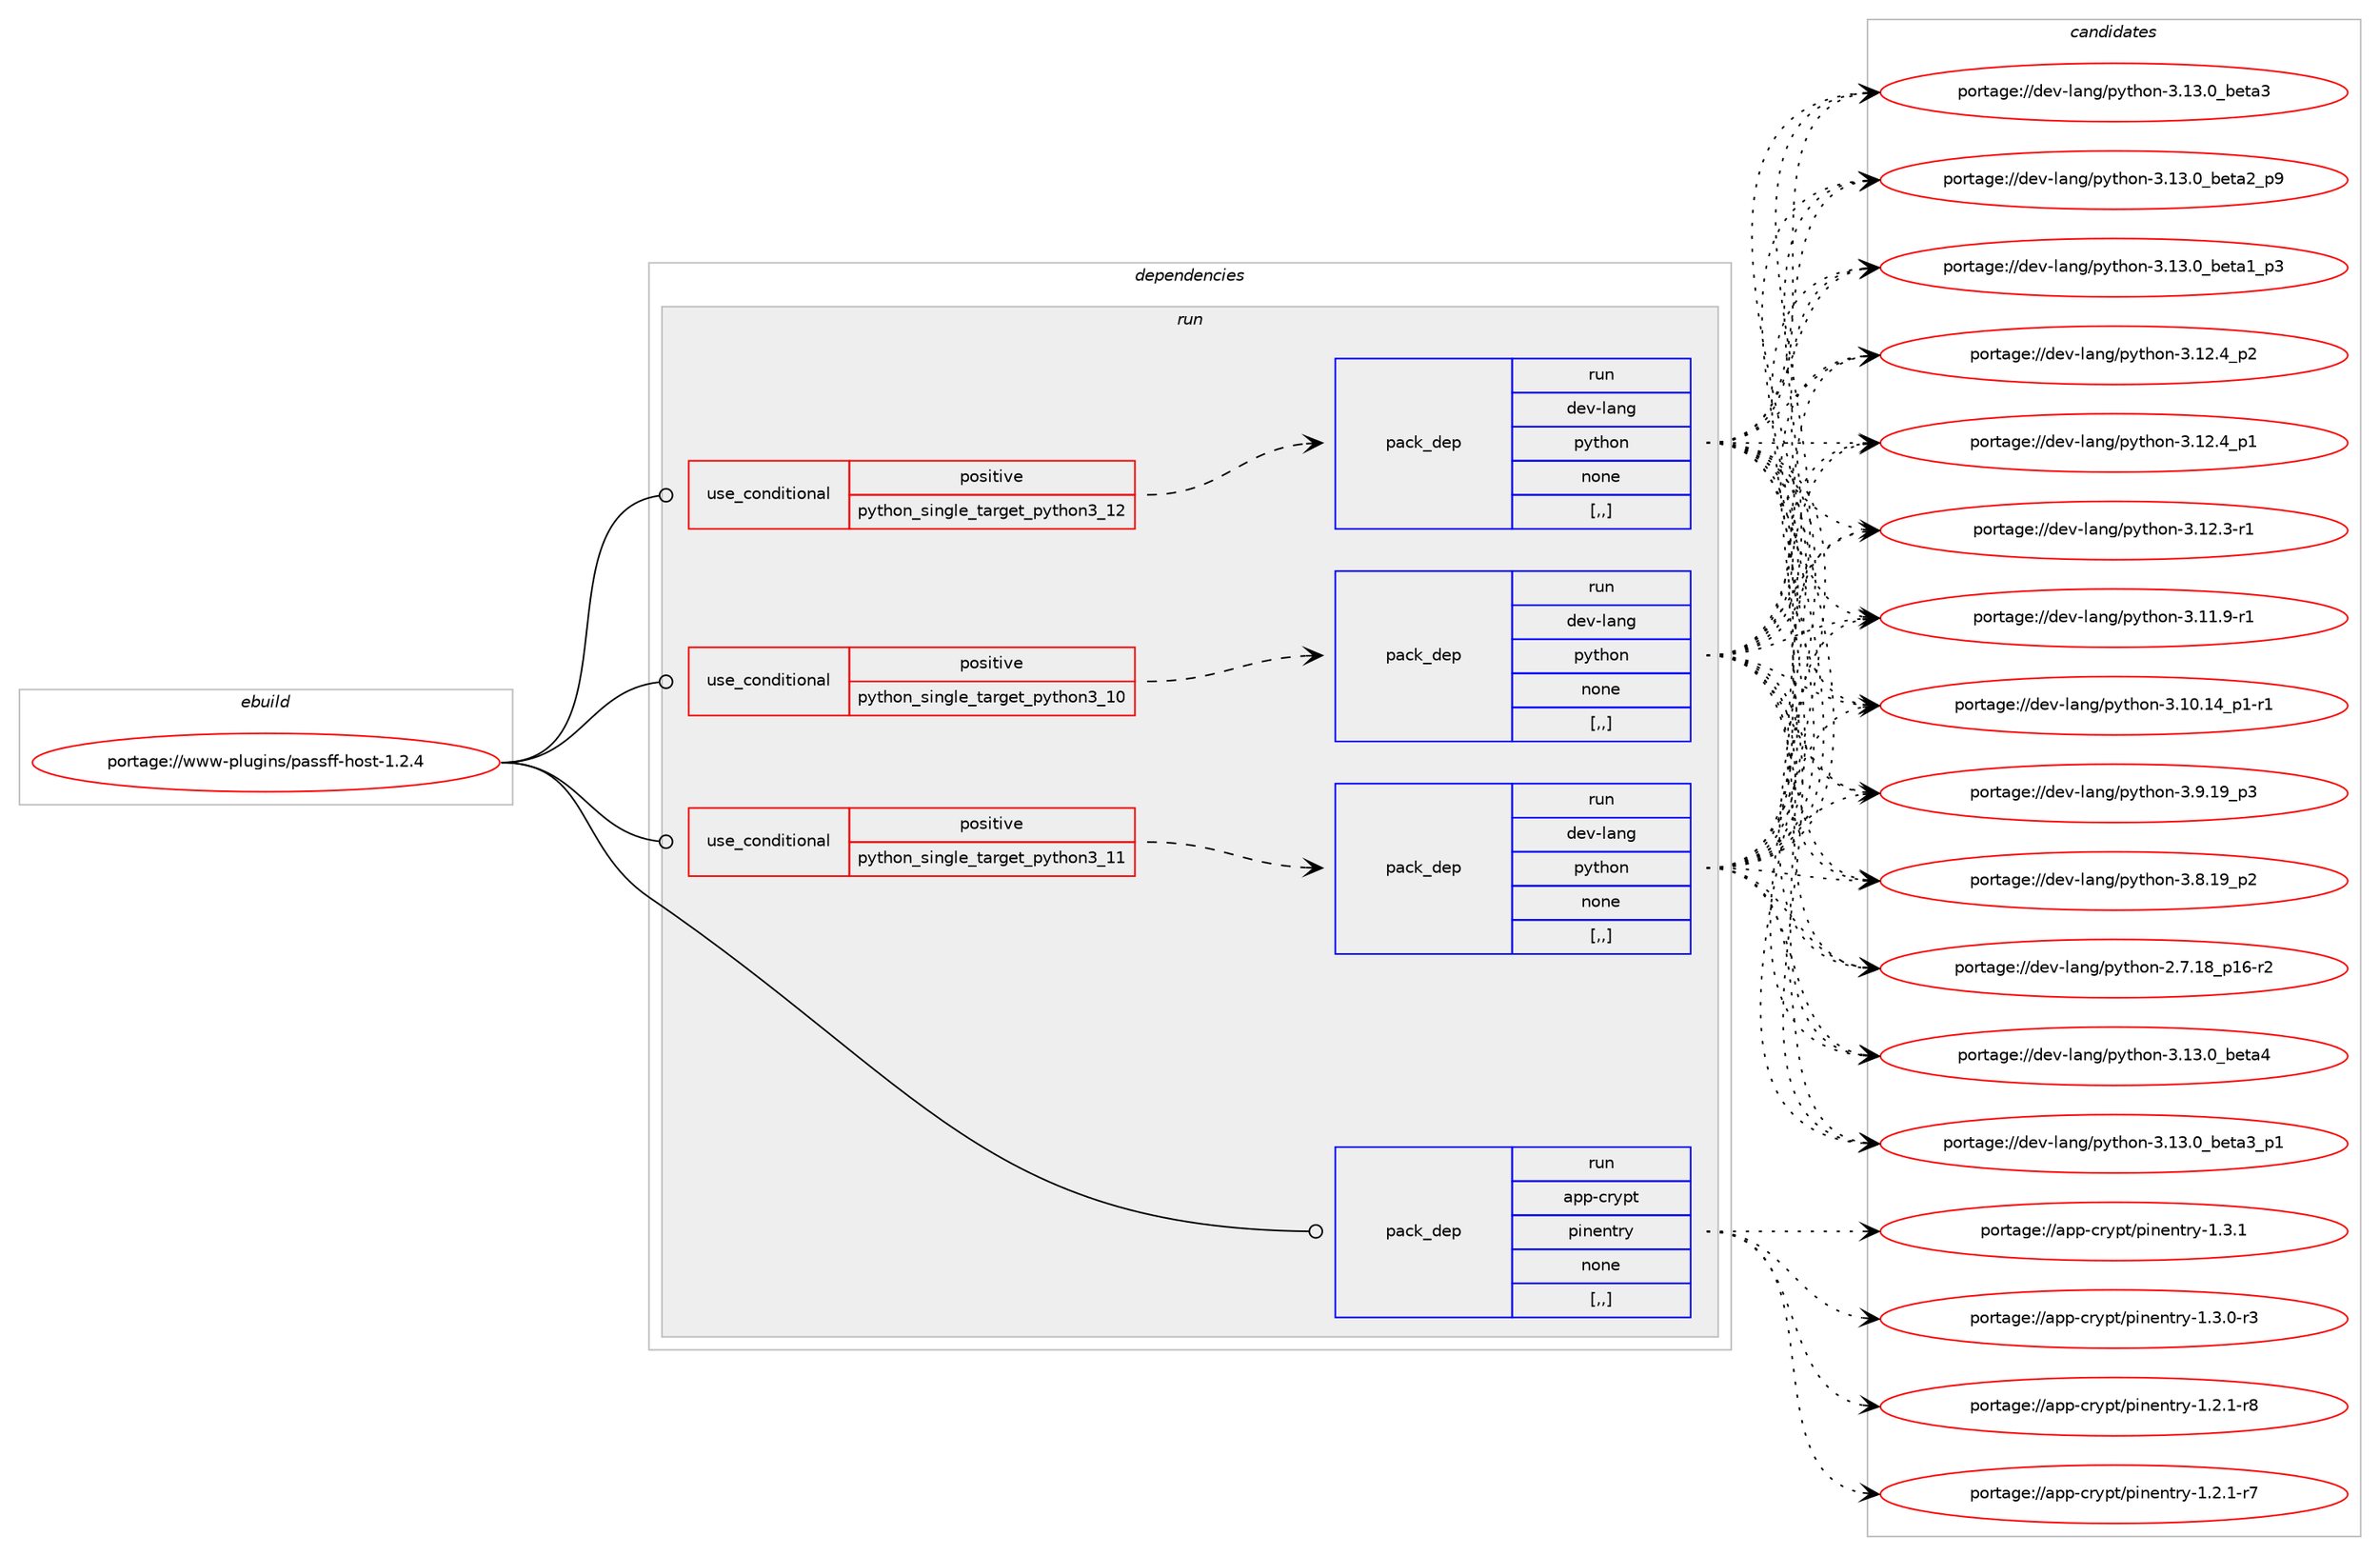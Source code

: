 digraph prolog {

# *************
# Graph options
# *************

newrank=true;
concentrate=true;
compound=true;
graph [rankdir=LR,fontname=Helvetica,fontsize=10,ranksep=1.5];#, ranksep=2.5, nodesep=0.2];
edge  [arrowhead=vee];
node  [fontname=Helvetica,fontsize=10];

# **********
# The ebuild
# **********

subgraph cluster_leftcol {
color=gray;
label=<<i>ebuild</i>>;
id [label="portage://www-plugins/passff-host-1.2.4", color=red, width=4, href="../www-plugins/passff-host-1.2.4.svg"];
}

# ****************
# The dependencies
# ****************

subgraph cluster_midcol {
color=gray;
label=<<i>dependencies</i>>;
subgraph cluster_compile {
fillcolor="#eeeeee";
style=filled;
label=<<i>compile</i>>;
}
subgraph cluster_compileandrun {
fillcolor="#eeeeee";
style=filled;
label=<<i>compile and run</i>>;
}
subgraph cluster_run {
fillcolor="#eeeeee";
style=filled;
label=<<i>run</i>>;
subgraph cond120410 {
dependency452610 [label=<<TABLE BORDER="0" CELLBORDER="1" CELLSPACING="0" CELLPADDING="4"><TR><TD ROWSPAN="3" CELLPADDING="10">use_conditional</TD></TR><TR><TD>positive</TD></TR><TR><TD>python_single_target_python3_10</TD></TR></TABLE>>, shape=none, color=red];
subgraph pack328837 {
dependency452611 [label=<<TABLE BORDER="0" CELLBORDER="1" CELLSPACING="0" CELLPADDING="4" WIDTH="220"><TR><TD ROWSPAN="6" CELLPADDING="30">pack_dep</TD></TR><TR><TD WIDTH="110">run</TD></TR><TR><TD>dev-lang</TD></TR><TR><TD>python</TD></TR><TR><TD>none</TD></TR><TR><TD>[,,]</TD></TR></TABLE>>, shape=none, color=blue];
}
dependency452610:e -> dependency452611:w [weight=20,style="dashed",arrowhead="vee"];
}
id:e -> dependency452610:w [weight=20,style="solid",arrowhead="odot"];
subgraph cond120411 {
dependency452612 [label=<<TABLE BORDER="0" CELLBORDER="1" CELLSPACING="0" CELLPADDING="4"><TR><TD ROWSPAN="3" CELLPADDING="10">use_conditional</TD></TR><TR><TD>positive</TD></TR><TR><TD>python_single_target_python3_11</TD></TR></TABLE>>, shape=none, color=red];
subgraph pack328838 {
dependency452613 [label=<<TABLE BORDER="0" CELLBORDER="1" CELLSPACING="0" CELLPADDING="4" WIDTH="220"><TR><TD ROWSPAN="6" CELLPADDING="30">pack_dep</TD></TR><TR><TD WIDTH="110">run</TD></TR><TR><TD>dev-lang</TD></TR><TR><TD>python</TD></TR><TR><TD>none</TD></TR><TR><TD>[,,]</TD></TR></TABLE>>, shape=none, color=blue];
}
dependency452612:e -> dependency452613:w [weight=20,style="dashed",arrowhead="vee"];
}
id:e -> dependency452612:w [weight=20,style="solid",arrowhead="odot"];
subgraph cond120412 {
dependency452614 [label=<<TABLE BORDER="0" CELLBORDER="1" CELLSPACING="0" CELLPADDING="4"><TR><TD ROWSPAN="3" CELLPADDING="10">use_conditional</TD></TR><TR><TD>positive</TD></TR><TR><TD>python_single_target_python3_12</TD></TR></TABLE>>, shape=none, color=red];
subgraph pack328839 {
dependency452615 [label=<<TABLE BORDER="0" CELLBORDER="1" CELLSPACING="0" CELLPADDING="4" WIDTH="220"><TR><TD ROWSPAN="6" CELLPADDING="30">pack_dep</TD></TR><TR><TD WIDTH="110">run</TD></TR><TR><TD>dev-lang</TD></TR><TR><TD>python</TD></TR><TR><TD>none</TD></TR><TR><TD>[,,]</TD></TR></TABLE>>, shape=none, color=blue];
}
dependency452614:e -> dependency452615:w [weight=20,style="dashed",arrowhead="vee"];
}
id:e -> dependency452614:w [weight=20,style="solid",arrowhead="odot"];
subgraph pack328840 {
dependency452616 [label=<<TABLE BORDER="0" CELLBORDER="1" CELLSPACING="0" CELLPADDING="4" WIDTH="220"><TR><TD ROWSPAN="6" CELLPADDING="30">pack_dep</TD></TR><TR><TD WIDTH="110">run</TD></TR><TR><TD>app-crypt</TD></TR><TR><TD>pinentry</TD></TR><TR><TD>none</TD></TR><TR><TD>[,,]</TD></TR></TABLE>>, shape=none, color=blue];
}
id:e -> dependency452616:w [weight=20,style="solid",arrowhead="odot"];
}
}

# **************
# The candidates
# **************

subgraph cluster_choices {
rank=same;
color=gray;
label=<<i>candidates</i>>;

subgraph choice328837 {
color=black;
nodesep=1;
choice1001011184510897110103471121211161041111104551464951464895981011169752 [label="portage://dev-lang/python-3.13.0_beta4", color=red, width=4,href="../dev-lang/python-3.13.0_beta4.svg"];
choice10010111845108971101034711212111610411111045514649514648959810111697519511249 [label="portage://dev-lang/python-3.13.0_beta3_p1", color=red, width=4,href="../dev-lang/python-3.13.0_beta3_p1.svg"];
choice1001011184510897110103471121211161041111104551464951464895981011169751 [label="portage://dev-lang/python-3.13.0_beta3", color=red, width=4,href="../dev-lang/python-3.13.0_beta3.svg"];
choice10010111845108971101034711212111610411111045514649514648959810111697509511257 [label="portage://dev-lang/python-3.13.0_beta2_p9", color=red, width=4,href="../dev-lang/python-3.13.0_beta2_p9.svg"];
choice10010111845108971101034711212111610411111045514649514648959810111697499511251 [label="portage://dev-lang/python-3.13.0_beta1_p3", color=red, width=4,href="../dev-lang/python-3.13.0_beta1_p3.svg"];
choice100101118451089711010347112121116104111110455146495046529511250 [label="portage://dev-lang/python-3.12.4_p2", color=red, width=4,href="../dev-lang/python-3.12.4_p2.svg"];
choice100101118451089711010347112121116104111110455146495046529511249 [label="portage://dev-lang/python-3.12.4_p1", color=red, width=4,href="../dev-lang/python-3.12.4_p1.svg"];
choice100101118451089711010347112121116104111110455146495046514511449 [label="portage://dev-lang/python-3.12.3-r1", color=red, width=4,href="../dev-lang/python-3.12.3-r1.svg"];
choice100101118451089711010347112121116104111110455146494946574511449 [label="portage://dev-lang/python-3.11.9-r1", color=red, width=4,href="../dev-lang/python-3.11.9-r1.svg"];
choice100101118451089711010347112121116104111110455146494846495295112494511449 [label="portage://dev-lang/python-3.10.14_p1-r1", color=red, width=4,href="../dev-lang/python-3.10.14_p1-r1.svg"];
choice100101118451089711010347112121116104111110455146574649579511251 [label="portage://dev-lang/python-3.9.19_p3", color=red, width=4,href="../dev-lang/python-3.9.19_p3.svg"];
choice100101118451089711010347112121116104111110455146564649579511250 [label="portage://dev-lang/python-3.8.19_p2", color=red, width=4,href="../dev-lang/python-3.8.19_p2.svg"];
choice100101118451089711010347112121116104111110455046554649569511249544511450 [label="portage://dev-lang/python-2.7.18_p16-r2", color=red, width=4,href="../dev-lang/python-2.7.18_p16-r2.svg"];
dependency452611:e -> choice1001011184510897110103471121211161041111104551464951464895981011169752:w [style=dotted,weight="100"];
dependency452611:e -> choice10010111845108971101034711212111610411111045514649514648959810111697519511249:w [style=dotted,weight="100"];
dependency452611:e -> choice1001011184510897110103471121211161041111104551464951464895981011169751:w [style=dotted,weight="100"];
dependency452611:e -> choice10010111845108971101034711212111610411111045514649514648959810111697509511257:w [style=dotted,weight="100"];
dependency452611:e -> choice10010111845108971101034711212111610411111045514649514648959810111697499511251:w [style=dotted,weight="100"];
dependency452611:e -> choice100101118451089711010347112121116104111110455146495046529511250:w [style=dotted,weight="100"];
dependency452611:e -> choice100101118451089711010347112121116104111110455146495046529511249:w [style=dotted,weight="100"];
dependency452611:e -> choice100101118451089711010347112121116104111110455146495046514511449:w [style=dotted,weight="100"];
dependency452611:e -> choice100101118451089711010347112121116104111110455146494946574511449:w [style=dotted,weight="100"];
dependency452611:e -> choice100101118451089711010347112121116104111110455146494846495295112494511449:w [style=dotted,weight="100"];
dependency452611:e -> choice100101118451089711010347112121116104111110455146574649579511251:w [style=dotted,weight="100"];
dependency452611:e -> choice100101118451089711010347112121116104111110455146564649579511250:w [style=dotted,weight="100"];
dependency452611:e -> choice100101118451089711010347112121116104111110455046554649569511249544511450:w [style=dotted,weight="100"];
}
subgraph choice328838 {
color=black;
nodesep=1;
choice1001011184510897110103471121211161041111104551464951464895981011169752 [label="portage://dev-lang/python-3.13.0_beta4", color=red, width=4,href="../dev-lang/python-3.13.0_beta4.svg"];
choice10010111845108971101034711212111610411111045514649514648959810111697519511249 [label="portage://dev-lang/python-3.13.0_beta3_p1", color=red, width=4,href="../dev-lang/python-3.13.0_beta3_p1.svg"];
choice1001011184510897110103471121211161041111104551464951464895981011169751 [label="portage://dev-lang/python-3.13.0_beta3", color=red, width=4,href="../dev-lang/python-3.13.0_beta3.svg"];
choice10010111845108971101034711212111610411111045514649514648959810111697509511257 [label="portage://dev-lang/python-3.13.0_beta2_p9", color=red, width=4,href="../dev-lang/python-3.13.0_beta2_p9.svg"];
choice10010111845108971101034711212111610411111045514649514648959810111697499511251 [label="portage://dev-lang/python-3.13.0_beta1_p3", color=red, width=4,href="../dev-lang/python-3.13.0_beta1_p3.svg"];
choice100101118451089711010347112121116104111110455146495046529511250 [label="portage://dev-lang/python-3.12.4_p2", color=red, width=4,href="../dev-lang/python-3.12.4_p2.svg"];
choice100101118451089711010347112121116104111110455146495046529511249 [label="portage://dev-lang/python-3.12.4_p1", color=red, width=4,href="../dev-lang/python-3.12.4_p1.svg"];
choice100101118451089711010347112121116104111110455146495046514511449 [label="portage://dev-lang/python-3.12.3-r1", color=red, width=4,href="../dev-lang/python-3.12.3-r1.svg"];
choice100101118451089711010347112121116104111110455146494946574511449 [label="portage://dev-lang/python-3.11.9-r1", color=red, width=4,href="../dev-lang/python-3.11.9-r1.svg"];
choice100101118451089711010347112121116104111110455146494846495295112494511449 [label="portage://dev-lang/python-3.10.14_p1-r1", color=red, width=4,href="../dev-lang/python-3.10.14_p1-r1.svg"];
choice100101118451089711010347112121116104111110455146574649579511251 [label="portage://dev-lang/python-3.9.19_p3", color=red, width=4,href="../dev-lang/python-3.9.19_p3.svg"];
choice100101118451089711010347112121116104111110455146564649579511250 [label="portage://dev-lang/python-3.8.19_p2", color=red, width=4,href="../dev-lang/python-3.8.19_p2.svg"];
choice100101118451089711010347112121116104111110455046554649569511249544511450 [label="portage://dev-lang/python-2.7.18_p16-r2", color=red, width=4,href="../dev-lang/python-2.7.18_p16-r2.svg"];
dependency452613:e -> choice1001011184510897110103471121211161041111104551464951464895981011169752:w [style=dotted,weight="100"];
dependency452613:e -> choice10010111845108971101034711212111610411111045514649514648959810111697519511249:w [style=dotted,weight="100"];
dependency452613:e -> choice1001011184510897110103471121211161041111104551464951464895981011169751:w [style=dotted,weight="100"];
dependency452613:e -> choice10010111845108971101034711212111610411111045514649514648959810111697509511257:w [style=dotted,weight="100"];
dependency452613:e -> choice10010111845108971101034711212111610411111045514649514648959810111697499511251:w [style=dotted,weight="100"];
dependency452613:e -> choice100101118451089711010347112121116104111110455146495046529511250:w [style=dotted,weight="100"];
dependency452613:e -> choice100101118451089711010347112121116104111110455146495046529511249:w [style=dotted,weight="100"];
dependency452613:e -> choice100101118451089711010347112121116104111110455146495046514511449:w [style=dotted,weight="100"];
dependency452613:e -> choice100101118451089711010347112121116104111110455146494946574511449:w [style=dotted,weight="100"];
dependency452613:e -> choice100101118451089711010347112121116104111110455146494846495295112494511449:w [style=dotted,weight="100"];
dependency452613:e -> choice100101118451089711010347112121116104111110455146574649579511251:w [style=dotted,weight="100"];
dependency452613:e -> choice100101118451089711010347112121116104111110455146564649579511250:w [style=dotted,weight="100"];
dependency452613:e -> choice100101118451089711010347112121116104111110455046554649569511249544511450:w [style=dotted,weight="100"];
}
subgraph choice328839 {
color=black;
nodesep=1;
choice1001011184510897110103471121211161041111104551464951464895981011169752 [label="portage://dev-lang/python-3.13.0_beta4", color=red, width=4,href="../dev-lang/python-3.13.0_beta4.svg"];
choice10010111845108971101034711212111610411111045514649514648959810111697519511249 [label="portage://dev-lang/python-3.13.0_beta3_p1", color=red, width=4,href="../dev-lang/python-3.13.0_beta3_p1.svg"];
choice1001011184510897110103471121211161041111104551464951464895981011169751 [label="portage://dev-lang/python-3.13.0_beta3", color=red, width=4,href="../dev-lang/python-3.13.0_beta3.svg"];
choice10010111845108971101034711212111610411111045514649514648959810111697509511257 [label="portage://dev-lang/python-3.13.0_beta2_p9", color=red, width=4,href="../dev-lang/python-3.13.0_beta2_p9.svg"];
choice10010111845108971101034711212111610411111045514649514648959810111697499511251 [label="portage://dev-lang/python-3.13.0_beta1_p3", color=red, width=4,href="../dev-lang/python-3.13.0_beta1_p3.svg"];
choice100101118451089711010347112121116104111110455146495046529511250 [label="portage://dev-lang/python-3.12.4_p2", color=red, width=4,href="../dev-lang/python-3.12.4_p2.svg"];
choice100101118451089711010347112121116104111110455146495046529511249 [label="portage://dev-lang/python-3.12.4_p1", color=red, width=4,href="../dev-lang/python-3.12.4_p1.svg"];
choice100101118451089711010347112121116104111110455146495046514511449 [label="portage://dev-lang/python-3.12.3-r1", color=red, width=4,href="../dev-lang/python-3.12.3-r1.svg"];
choice100101118451089711010347112121116104111110455146494946574511449 [label="portage://dev-lang/python-3.11.9-r1", color=red, width=4,href="../dev-lang/python-3.11.9-r1.svg"];
choice100101118451089711010347112121116104111110455146494846495295112494511449 [label="portage://dev-lang/python-3.10.14_p1-r1", color=red, width=4,href="../dev-lang/python-3.10.14_p1-r1.svg"];
choice100101118451089711010347112121116104111110455146574649579511251 [label="portage://dev-lang/python-3.9.19_p3", color=red, width=4,href="../dev-lang/python-3.9.19_p3.svg"];
choice100101118451089711010347112121116104111110455146564649579511250 [label="portage://dev-lang/python-3.8.19_p2", color=red, width=4,href="../dev-lang/python-3.8.19_p2.svg"];
choice100101118451089711010347112121116104111110455046554649569511249544511450 [label="portage://dev-lang/python-2.7.18_p16-r2", color=red, width=4,href="../dev-lang/python-2.7.18_p16-r2.svg"];
dependency452615:e -> choice1001011184510897110103471121211161041111104551464951464895981011169752:w [style=dotted,weight="100"];
dependency452615:e -> choice10010111845108971101034711212111610411111045514649514648959810111697519511249:w [style=dotted,weight="100"];
dependency452615:e -> choice1001011184510897110103471121211161041111104551464951464895981011169751:w [style=dotted,weight="100"];
dependency452615:e -> choice10010111845108971101034711212111610411111045514649514648959810111697509511257:w [style=dotted,weight="100"];
dependency452615:e -> choice10010111845108971101034711212111610411111045514649514648959810111697499511251:w [style=dotted,weight="100"];
dependency452615:e -> choice100101118451089711010347112121116104111110455146495046529511250:w [style=dotted,weight="100"];
dependency452615:e -> choice100101118451089711010347112121116104111110455146495046529511249:w [style=dotted,weight="100"];
dependency452615:e -> choice100101118451089711010347112121116104111110455146495046514511449:w [style=dotted,weight="100"];
dependency452615:e -> choice100101118451089711010347112121116104111110455146494946574511449:w [style=dotted,weight="100"];
dependency452615:e -> choice100101118451089711010347112121116104111110455146494846495295112494511449:w [style=dotted,weight="100"];
dependency452615:e -> choice100101118451089711010347112121116104111110455146574649579511251:w [style=dotted,weight="100"];
dependency452615:e -> choice100101118451089711010347112121116104111110455146564649579511250:w [style=dotted,weight="100"];
dependency452615:e -> choice100101118451089711010347112121116104111110455046554649569511249544511450:w [style=dotted,weight="100"];
}
subgraph choice328840 {
color=black;
nodesep=1;
choice97112112459911412111211647112105110101110116114121454946514649 [label="portage://app-crypt/pinentry-1.3.1", color=red, width=4,href="../app-crypt/pinentry-1.3.1.svg"];
choice971121124599114121112116471121051101011101161141214549465146484511451 [label="portage://app-crypt/pinentry-1.3.0-r3", color=red, width=4,href="../app-crypt/pinentry-1.3.0-r3.svg"];
choice971121124599114121112116471121051101011101161141214549465046494511456 [label="portage://app-crypt/pinentry-1.2.1-r8", color=red, width=4,href="../app-crypt/pinentry-1.2.1-r8.svg"];
choice971121124599114121112116471121051101011101161141214549465046494511455 [label="portage://app-crypt/pinentry-1.2.1-r7", color=red, width=4,href="../app-crypt/pinentry-1.2.1-r7.svg"];
dependency452616:e -> choice97112112459911412111211647112105110101110116114121454946514649:w [style=dotted,weight="100"];
dependency452616:e -> choice971121124599114121112116471121051101011101161141214549465146484511451:w [style=dotted,weight="100"];
dependency452616:e -> choice971121124599114121112116471121051101011101161141214549465046494511456:w [style=dotted,weight="100"];
dependency452616:e -> choice971121124599114121112116471121051101011101161141214549465046494511455:w [style=dotted,weight="100"];
}
}

}

